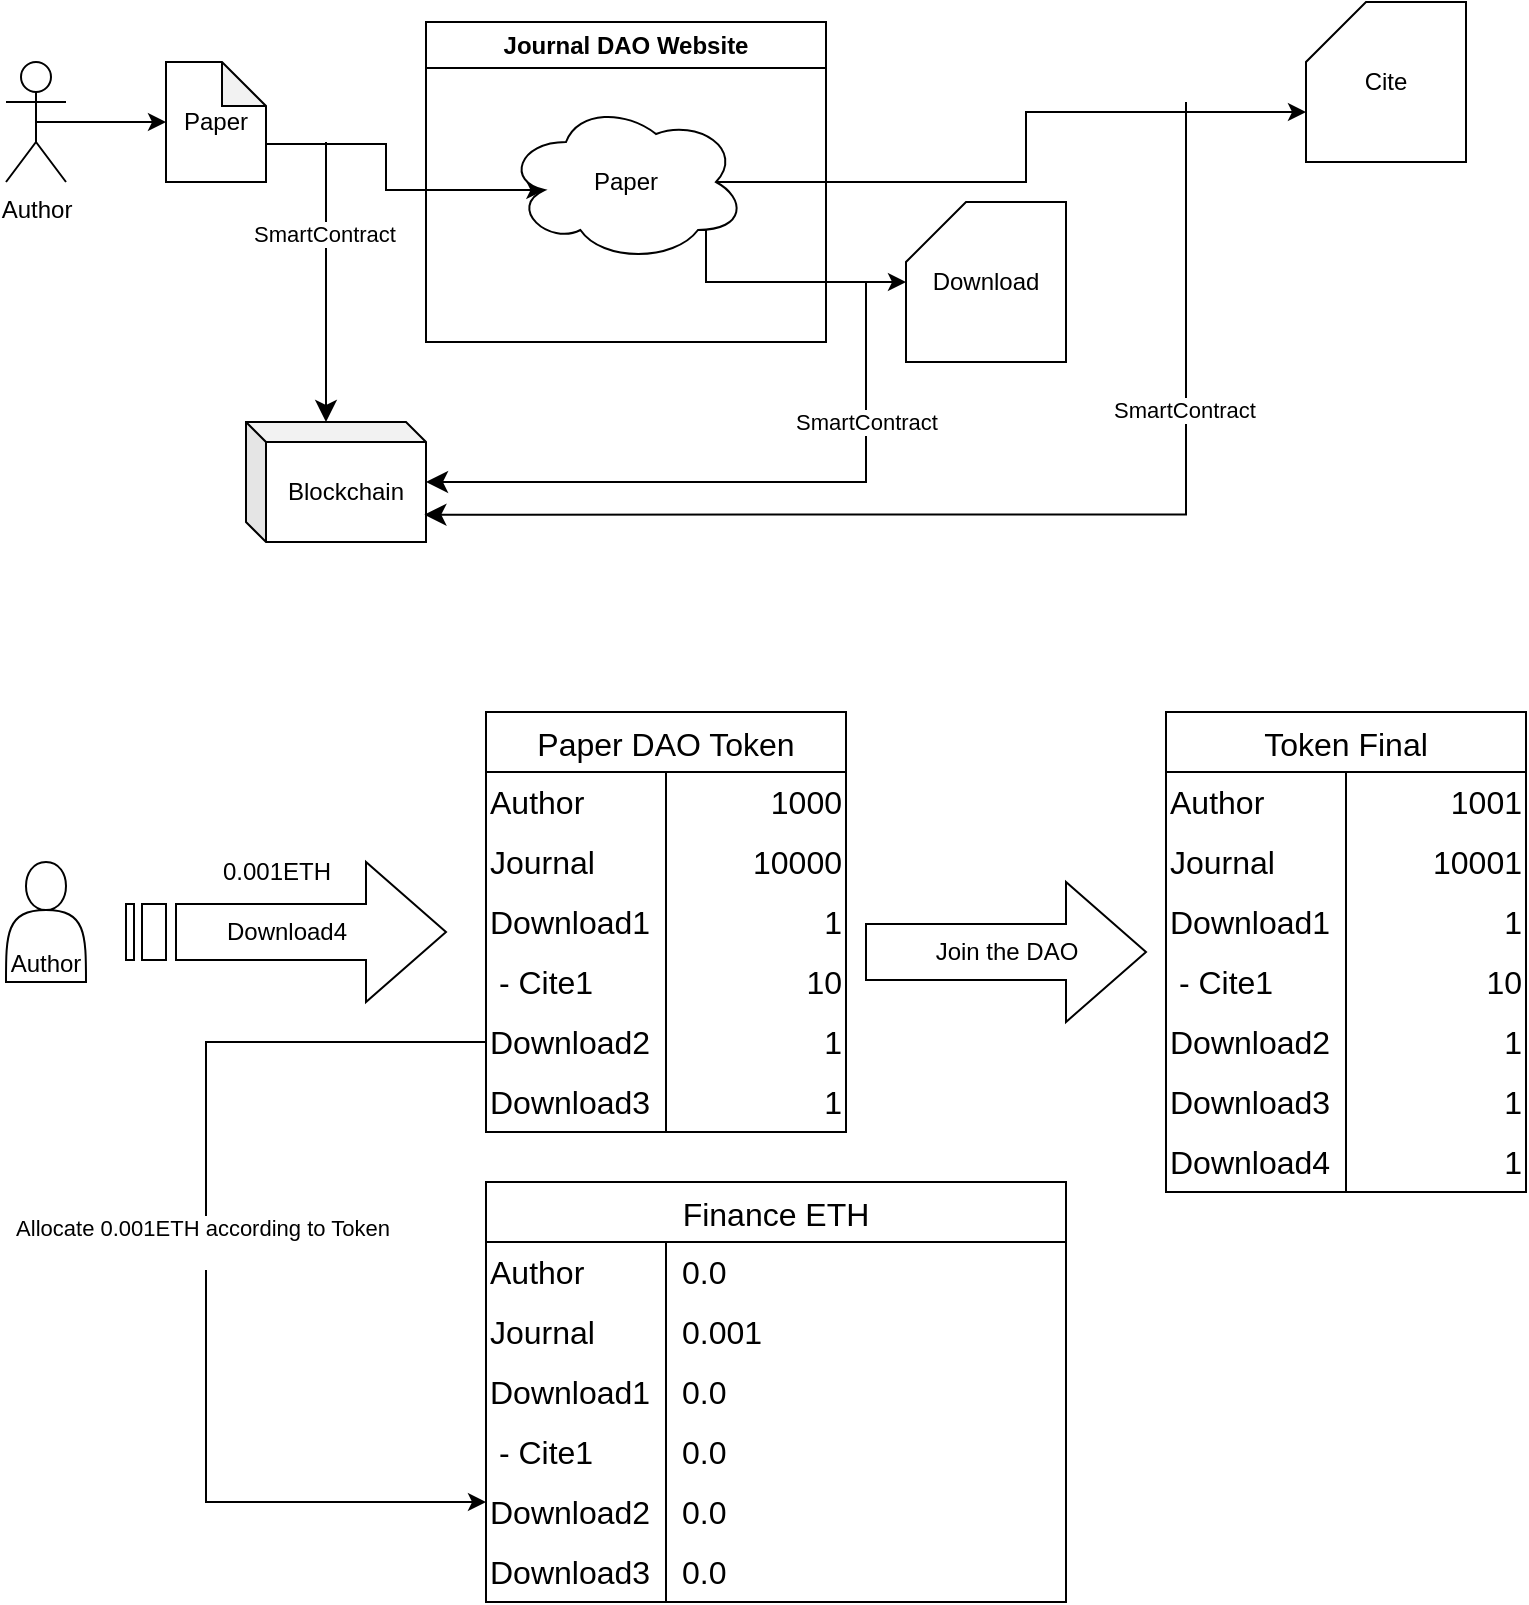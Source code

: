 <mxfile version="20.8.16" type="device"><diagram name="第 1 页" id="zsy_-dB2gt7GYkq6G5Lw"><mxGraphModel dx="1195" dy="697" grid="1" gridSize="10" guides="1" tooltips="1" connect="1" arrows="1" fold="1" page="1" pageScale="1" pageWidth="827" pageHeight="1169" math="0" shadow="0"><root><mxCell id="0"/><mxCell id="1" parent="0"/><mxCell id="0yNXAlGeTwk5jwBvm7Lt-12" style="edgeStyle=orthogonalEdgeStyle;rounded=0;orthogonalLoop=1;jettySize=auto;html=1;exitX=0.5;exitY=0.5;exitDx=0;exitDy=0;exitPerimeter=0;" edge="1" parent="1" source="0yNXAlGeTwk5jwBvm7Lt-1" target="0yNXAlGeTwk5jwBvm7Lt-6"><mxGeometry relative="1" as="geometry"/></mxCell><mxCell id="0yNXAlGeTwk5jwBvm7Lt-1" value="Author" style="shape=umlActor;verticalLabelPosition=bottom;verticalAlign=top;html=1;outlineConnect=0;" vertex="1" parent="1"><mxGeometry x="40" y="40" width="30" height="60" as="geometry"/></mxCell><mxCell id="0yNXAlGeTwk5jwBvm7Lt-20" style="edgeStyle=orthogonalEdgeStyle;rounded=0;orthogonalLoop=1;jettySize=auto;html=1;exitX=0;exitY=0;exitDx=50;exitDy=41;exitPerimeter=0;entryX=0.16;entryY=0.55;entryDx=0;entryDy=0;entryPerimeter=0;" edge="1" parent="1" source="0yNXAlGeTwk5jwBvm7Lt-6" target="0yNXAlGeTwk5jwBvm7Lt-18"><mxGeometry relative="1" as="geometry"/></mxCell><mxCell id="0yNXAlGeTwk5jwBvm7Lt-6" value="Paper" style="shape=note;whiteSpace=wrap;html=1;backgroundOutline=1;darkOpacity=0.05;size=22;" vertex="1" parent="1"><mxGeometry x="120" y="40" width="50" height="60" as="geometry"/></mxCell><mxCell id="0yNXAlGeTwk5jwBvm7Lt-7" value="Journal DAO Website" style="swimlane;whiteSpace=wrap;html=1;" vertex="1" parent="1"><mxGeometry x="250" y="20" width="200" height="160" as="geometry"><mxRectangle x="280" y="40" width="160" height="30" as="alternateBounds"/></mxGeometry></mxCell><mxCell id="0yNXAlGeTwk5jwBvm7Lt-18" value="Paper" style="ellipse;shape=cloud;whiteSpace=wrap;html=1;" vertex="1" parent="0yNXAlGeTwk5jwBvm7Lt-7"><mxGeometry x="40" y="40" width="120" height="80" as="geometry"/></mxCell><mxCell id="0yNXAlGeTwk5jwBvm7Lt-14" value="Blockchain" style="shape=cube;whiteSpace=wrap;html=1;boundedLbl=1;backgroundOutline=1;darkOpacity=0.05;darkOpacity2=0.1;size=10;" vertex="1" parent="1"><mxGeometry x="160" y="220" width="90" height="60" as="geometry"/></mxCell><mxCell id="0yNXAlGeTwk5jwBvm7Lt-22" value="" style="edgeStyle=segmentEdgeStyle;endArrow=classic;html=1;curved=0;rounded=0;endSize=8;startSize=8;entryX=0;entryY=0;entryDx=40;entryDy=0;entryPerimeter=0;" edge="1" parent="1" target="0yNXAlGeTwk5jwBvm7Lt-14"><mxGeometry width="50" height="50" relative="1" as="geometry"><mxPoint x="200" y="80" as="sourcePoint"/><mxPoint x="180" y="130" as="targetPoint"/><Array as="points"><mxPoint x="200" y="140"/><mxPoint x="200" y="140"/></Array></mxGeometry></mxCell><mxCell id="0yNXAlGeTwk5jwBvm7Lt-23" value="SmartContract" style="edgeLabel;html=1;align=center;verticalAlign=middle;resizable=0;points=[];" vertex="1" connectable="0" parent="0yNXAlGeTwk5jwBvm7Lt-22"><mxGeometry x="-0.348" y="-1" relative="1" as="geometry"><mxPoint as="offset"/></mxGeometry></mxCell><mxCell id="0yNXAlGeTwk5jwBvm7Lt-25" value="Cite" style="shape=card;whiteSpace=wrap;html=1;" vertex="1" parent="1"><mxGeometry x="690" y="10" width="80" height="80" as="geometry"/></mxCell><mxCell id="0yNXAlGeTwk5jwBvm7Lt-26" value="Download" style="shape=card;whiteSpace=wrap;html=1;" vertex="1" parent="1"><mxGeometry x="490" y="110" width="80" height="80" as="geometry"/></mxCell><mxCell id="0yNXAlGeTwk5jwBvm7Lt-27" style="edgeStyle=orthogonalEdgeStyle;rounded=0;orthogonalLoop=1;jettySize=auto;html=1;exitX=0.875;exitY=0.5;exitDx=0;exitDy=0;exitPerimeter=0;entryX=0;entryY=0;entryDx=0;entryDy=55;entryPerimeter=0;" edge="1" parent="1" source="0yNXAlGeTwk5jwBvm7Lt-18" target="0yNXAlGeTwk5jwBvm7Lt-25"><mxGeometry relative="1" as="geometry"/></mxCell><mxCell id="0yNXAlGeTwk5jwBvm7Lt-28" style="edgeStyle=orthogonalEdgeStyle;rounded=0;orthogonalLoop=1;jettySize=auto;html=1;exitX=0.8;exitY=0.8;exitDx=0;exitDy=0;exitPerimeter=0;" edge="1" parent="1" source="0yNXAlGeTwk5jwBvm7Lt-18" target="0yNXAlGeTwk5jwBvm7Lt-26"><mxGeometry relative="1" as="geometry"><Array as="points"><mxPoint x="390" y="124"/><mxPoint x="390" y="150"/></Array></mxGeometry></mxCell><mxCell id="0yNXAlGeTwk5jwBvm7Lt-29" value="" style="edgeStyle=segmentEdgeStyle;endArrow=classic;html=1;curved=0;rounded=0;endSize=8;startSize=8;" edge="1" parent="1" target="0yNXAlGeTwk5jwBvm7Lt-14"><mxGeometry width="50" height="50" relative="1" as="geometry"><mxPoint x="470" y="150" as="sourcePoint"/><mxPoint x="450" y="290" as="targetPoint"/><Array as="points"><mxPoint x="470" y="250"/></Array></mxGeometry></mxCell><mxCell id="0yNXAlGeTwk5jwBvm7Lt-30" value="SmartContract" style="edgeLabel;html=1;align=center;verticalAlign=middle;resizable=0;points=[];" vertex="1" connectable="0" parent="0yNXAlGeTwk5jwBvm7Lt-29"><mxGeometry x="-0.348" y="-1" relative="1" as="geometry"><mxPoint x="4" y="-29" as="offset"/></mxGeometry></mxCell><mxCell id="0yNXAlGeTwk5jwBvm7Lt-31" value="" style="edgeStyle=segmentEdgeStyle;endArrow=classic;html=1;curved=0;rounded=0;endSize=8;startSize=8;entryX=0.991;entryY=0.772;entryDx=0;entryDy=0;entryPerimeter=0;" edge="1" parent="1" target="0yNXAlGeTwk5jwBvm7Lt-14"><mxGeometry width="50" height="50" relative="1" as="geometry"><mxPoint x="630" y="60" as="sourcePoint"/><mxPoint x="630" y="210.0" as="targetPoint"/><Array as="points"><mxPoint x="630" y="266"/></Array></mxGeometry></mxCell><mxCell id="0yNXAlGeTwk5jwBvm7Lt-32" value="SmartContract" style="edgeLabel;html=1;align=center;verticalAlign=middle;resizable=0;points=[];" vertex="1" connectable="0" parent="0yNXAlGeTwk5jwBvm7Lt-31"><mxGeometry x="-0.348" y="-1" relative="1" as="geometry"><mxPoint y="-38" as="offset"/></mxGeometry></mxCell><mxCell id="0yNXAlGeTwk5jwBvm7Lt-39" value="Author" style="shape=actor;whiteSpace=wrap;html=1;verticalAlign=bottom;" vertex="1" parent="1"><mxGeometry x="40" y="440" width="40" height="60" as="geometry"/></mxCell><mxCell id="0yNXAlGeTwk5jwBvm7Lt-47" value="Paper DAO Token" style="shape=table;startSize=30;container=1;collapsible=0;childLayout=tableLayout;fixedRows=1;rowLines=0;fontStyle=0;strokeColor=default;fontSize=16;" vertex="1" parent="1"><mxGeometry x="280" y="365" width="180" height="210" as="geometry"/></mxCell><mxCell id="0yNXAlGeTwk5jwBvm7Lt-48" value="" style="shape=tableRow;horizontal=0;startSize=0;swimlaneHead=0;swimlaneBody=0;top=0;left=0;bottom=0;right=0;collapsible=0;dropTarget=0;fillColor=none;points=[[0,0.5],[1,0.5]];portConstraint=eastwest;strokeColor=inherit;fontSize=16;" vertex="1" parent="0yNXAlGeTwk5jwBvm7Lt-47"><mxGeometry y="30" width="180" height="30" as="geometry"/></mxCell><mxCell id="0yNXAlGeTwk5jwBvm7Lt-49" value="Author" style="shape=partialRectangle;html=1;whiteSpace=wrap;connectable=0;fillColor=none;top=0;left=0;bottom=0;right=0;overflow=hidden;pointerEvents=1;strokeColor=inherit;fontSize=16;align=left;" vertex="1" parent="0yNXAlGeTwk5jwBvm7Lt-48"><mxGeometry width="90" height="30" as="geometry"><mxRectangle width="90" height="30" as="alternateBounds"/></mxGeometry></mxCell><mxCell id="0yNXAlGeTwk5jwBvm7Lt-50" value="1000" style="shape=partialRectangle;html=1;whiteSpace=wrap;connectable=0;fillColor=none;top=0;left=0;bottom=0;right=0;align=right;spacingLeft=6;overflow=hidden;strokeColor=inherit;fontSize=16;" vertex="1" parent="0yNXAlGeTwk5jwBvm7Lt-48"><mxGeometry x="90" width="90" height="30" as="geometry"><mxRectangle width="90" height="30" as="alternateBounds"/></mxGeometry></mxCell><mxCell id="0yNXAlGeTwk5jwBvm7Lt-51" value="" style="shape=tableRow;horizontal=0;startSize=0;swimlaneHead=0;swimlaneBody=0;top=0;left=0;bottom=0;right=0;collapsible=0;dropTarget=0;fillColor=none;points=[[0,0.5],[1,0.5]];portConstraint=eastwest;strokeColor=inherit;fontSize=16;" vertex="1" parent="0yNXAlGeTwk5jwBvm7Lt-47"><mxGeometry y="60" width="180" height="30" as="geometry"/></mxCell><mxCell id="0yNXAlGeTwk5jwBvm7Lt-52" value="Journal" style="shape=partialRectangle;html=1;whiteSpace=wrap;connectable=0;fillColor=none;top=0;left=0;bottom=0;right=0;overflow=hidden;strokeColor=inherit;fontSize=16;align=left;" vertex="1" parent="0yNXAlGeTwk5jwBvm7Lt-51"><mxGeometry width="90" height="30" as="geometry"><mxRectangle width="90" height="30" as="alternateBounds"/></mxGeometry></mxCell><mxCell id="0yNXAlGeTwk5jwBvm7Lt-53" value="10000" style="shape=partialRectangle;html=1;whiteSpace=wrap;connectable=0;fillColor=none;top=0;left=0;bottom=0;right=0;align=right;spacingLeft=6;overflow=hidden;strokeColor=inherit;fontSize=16;" vertex="1" parent="0yNXAlGeTwk5jwBvm7Lt-51"><mxGeometry x="90" width="90" height="30" as="geometry"><mxRectangle width="90" height="30" as="alternateBounds"/></mxGeometry></mxCell><mxCell id="0yNXAlGeTwk5jwBvm7Lt-54" value="" style="shape=tableRow;horizontal=0;startSize=0;swimlaneHead=0;swimlaneBody=0;top=0;left=0;bottom=0;right=0;collapsible=0;dropTarget=0;fillColor=none;points=[[0,0.5],[1,0.5]];portConstraint=eastwest;strokeColor=inherit;fontSize=16;" vertex="1" parent="0yNXAlGeTwk5jwBvm7Lt-47"><mxGeometry y="90" width="180" height="30" as="geometry"/></mxCell><mxCell id="0yNXAlGeTwk5jwBvm7Lt-55" value="Download1" style="shape=partialRectangle;html=1;whiteSpace=wrap;connectable=0;fillColor=none;top=0;left=0;bottom=0;right=0;overflow=hidden;strokeColor=inherit;fontSize=16;align=left;" vertex="1" parent="0yNXAlGeTwk5jwBvm7Lt-54"><mxGeometry width="90" height="30" as="geometry"><mxRectangle width="90" height="30" as="alternateBounds"/></mxGeometry></mxCell><mxCell id="0yNXAlGeTwk5jwBvm7Lt-56" value="1" style="shape=partialRectangle;html=1;whiteSpace=wrap;connectable=0;fillColor=none;top=0;left=0;bottom=0;right=0;align=right;spacingLeft=6;overflow=hidden;strokeColor=inherit;fontSize=16;" vertex="1" parent="0yNXAlGeTwk5jwBvm7Lt-54"><mxGeometry x="90" width="90" height="30" as="geometry"><mxRectangle width="90" height="30" as="alternateBounds"/></mxGeometry></mxCell><mxCell id="0yNXAlGeTwk5jwBvm7Lt-57" style="shape=tableRow;horizontal=0;startSize=0;swimlaneHead=0;swimlaneBody=0;top=0;left=0;bottom=0;right=0;collapsible=0;dropTarget=0;fillColor=none;points=[[0,0.5],[1,0.5]];portConstraint=eastwest;strokeColor=inherit;fontSize=16;" vertex="1" parent="0yNXAlGeTwk5jwBvm7Lt-47"><mxGeometry y="120" width="180" height="30" as="geometry"/></mxCell><mxCell id="0yNXAlGeTwk5jwBvm7Lt-58" value="&amp;nbsp;- Cite1" style="shape=partialRectangle;html=1;whiteSpace=wrap;connectable=0;fillColor=none;top=0;left=0;bottom=0;right=0;overflow=hidden;strokeColor=inherit;fontSize=16;align=left;" vertex="1" parent="0yNXAlGeTwk5jwBvm7Lt-57"><mxGeometry width="90" height="30" as="geometry"><mxRectangle width="90" height="30" as="alternateBounds"/></mxGeometry></mxCell><mxCell id="0yNXAlGeTwk5jwBvm7Lt-59" value="10" style="shape=partialRectangle;html=1;whiteSpace=wrap;connectable=0;fillColor=none;top=0;left=0;bottom=0;right=0;align=right;spacingLeft=6;overflow=hidden;strokeColor=inherit;fontSize=16;" vertex="1" parent="0yNXAlGeTwk5jwBvm7Lt-57"><mxGeometry x="90" width="90" height="30" as="geometry"><mxRectangle width="90" height="30" as="alternateBounds"/></mxGeometry></mxCell><mxCell id="0yNXAlGeTwk5jwBvm7Lt-60" style="shape=tableRow;horizontal=0;startSize=0;swimlaneHead=0;swimlaneBody=0;top=0;left=0;bottom=0;right=0;collapsible=0;dropTarget=0;fillColor=none;points=[[0,0.5],[1,0.5]];portConstraint=eastwest;strokeColor=inherit;fontSize=16;" vertex="1" parent="0yNXAlGeTwk5jwBvm7Lt-47"><mxGeometry y="150" width="180" height="30" as="geometry"/></mxCell><mxCell id="0yNXAlGeTwk5jwBvm7Lt-61" value="Download2" style="shape=partialRectangle;html=1;whiteSpace=wrap;connectable=0;fillColor=none;top=0;left=0;bottom=0;right=0;overflow=hidden;strokeColor=inherit;fontSize=16;align=left;" vertex="1" parent="0yNXAlGeTwk5jwBvm7Lt-60"><mxGeometry width="90" height="30" as="geometry"><mxRectangle width="90" height="30" as="alternateBounds"/></mxGeometry></mxCell><mxCell id="0yNXAlGeTwk5jwBvm7Lt-62" value="1" style="shape=partialRectangle;html=1;whiteSpace=wrap;connectable=0;fillColor=none;top=0;left=0;bottom=0;right=0;align=right;spacingLeft=6;overflow=hidden;strokeColor=inherit;fontSize=16;" vertex="1" parent="0yNXAlGeTwk5jwBvm7Lt-60"><mxGeometry x="90" width="90" height="30" as="geometry"><mxRectangle width="90" height="30" as="alternateBounds"/></mxGeometry></mxCell><mxCell id="0yNXAlGeTwk5jwBvm7Lt-63" style="shape=tableRow;horizontal=0;startSize=0;swimlaneHead=0;swimlaneBody=0;top=0;left=0;bottom=0;right=0;collapsible=0;dropTarget=0;fillColor=none;points=[[0,0.5],[1,0.5]];portConstraint=eastwest;strokeColor=inherit;fontSize=16;" vertex="1" parent="0yNXAlGeTwk5jwBvm7Lt-47"><mxGeometry y="180" width="180" height="30" as="geometry"/></mxCell><mxCell id="0yNXAlGeTwk5jwBvm7Lt-64" value="Download3" style="shape=partialRectangle;html=1;whiteSpace=wrap;connectable=0;fillColor=none;top=0;left=0;bottom=0;right=0;overflow=hidden;strokeColor=inherit;fontSize=16;align=left;" vertex="1" parent="0yNXAlGeTwk5jwBvm7Lt-63"><mxGeometry width="90" height="30" as="geometry"><mxRectangle width="90" height="30" as="alternateBounds"/></mxGeometry></mxCell><mxCell id="0yNXAlGeTwk5jwBvm7Lt-65" value="1" style="shape=partialRectangle;html=1;whiteSpace=wrap;connectable=0;fillColor=none;top=0;left=0;bottom=0;right=0;align=right;spacingLeft=6;overflow=hidden;strokeColor=inherit;fontSize=16;" vertex="1" parent="0yNXAlGeTwk5jwBvm7Lt-63"><mxGeometry x="90" width="90" height="30" as="geometry"><mxRectangle width="90" height="30" as="alternateBounds"/></mxGeometry></mxCell><mxCell id="0yNXAlGeTwk5jwBvm7Lt-67" value="Download4" style="html=1;shadow=0;dashed=0;align=center;verticalAlign=middle;shape=mxgraph.arrows2.stripedArrow;dy=0.6;dx=40;notch=25;" vertex="1" parent="1"><mxGeometry x="100" y="440" width="160" height="70" as="geometry"/></mxCell><mxCell id="0yNXAlGeTwk5jwBvm7Lt-68" value="Token Final" style="shape=table;startSize=30;container=1;collapsible=0;childLayout=tableLayout;fixedRows=1;rowLines=0;fontStyle=0;strokeColor=default;fontSize=16;" vertex="1" parent="1"><mxGeometry x="620" y="365" width="180" height="240" as="geometry"/></mxCell><mxCell id="0yNXAlGeTwk5jwBvm7Lt-69" value="" style="shape=tableRow;horizontal=0;startSize=0;swimlaneHead=0;swimlaneBody=0;top=0;left=0;bottom=0;right=0;collapsible=0;dropTarget=0;fillColor=none;points=[[0,0.5],[1,0.5]];portConstraint=eastwest;strokeColor=inherit;fontSize=16;" vertex="1" parent="0yNXAlGeTwk5jwBvm7Lt-68"><mxGeometry y="30" width="180" height="30" as="geometry"/></mxCell><mxCell id="0yNXAlGeTwk5jwBvm7Lt-70" value="Author" style="shape=partialRectangle;html=1;whiteSpace=wrap;connectable=0;fillColor=none;top=0;left=0;bottom=0;right=0;overflow=hidden;pointerEvents=1;strokeColor=inherit;fontSize=16;align=left;" vertex="1" parent="0yNXAlGeTwk5jwBvm7Lt-69"><mxGeometry width="90" height="30" as="geometry"><mxRectangle width="90" height="30" as="alternateBounds"/></mxGeometry></mxCell><mxCell id="0yNXAlGeTwk5jwBvm7Lt-71" value="1001" style="shape=partialRectangle;html=1;whiteSpace=wrap;connectable=0;fillColor=none;top=0;left=0;bottom=0;right=0;align=right;spacingLeft=6;overflow=hidden;strokeColor=inherit;fontSize=16;" vertex="1" parent="0yNXAlGeTwk5jwBvm7Lt-69"><mxGeometry x="90" width="90" height="30" as="geometry"><mxRectangle width="90" height="30" as="alternateBounds"/></mxGeometry></mxCell><mxCell id="0yNXAlGeTwk5jwBvm7Lt-72" value="" style="shape=tableRow;horizontal=0;startSize=0;swimlaneHead=0;swimlaneBody=0;top=0;left=0;bottom=0;right=0;collapsible=0;dropTarget=0;fillColor=none;points=[[0,0.5],[1,0.5]];portConstraint=eastwest;strokeColor=inherit;fontSize=16;" vertex="1" parent="0yNXAlGeTwk5jwBvm7Lt-68"><mxGeometry y="60" width="180" height="30" as="geometry"/></mxCell><mxCell id="0yNXAlGeTwk5jwBvm7Lt-73" value="Journal" style="shape=partialRectangle;html=1;whiteSpace=wrap;connectable=0;fillColor=none;top=0;left=0;bottom=0;right=0;overflow=hidden;strokeColor=inherit;fontSize=16;align=left;" vertex="1" parent="0yNXAlGeTwk5jwBvm7Lt-72"><mxGeometry width="90" height="30" as="geometry"><mxRectangle width="90" height="30" as="alternateBounds"/></mxGeometry></mxCell><mxCell id="0yNXAlGeTwk5jwBvm7Lt-74" value="10001" style="shape=partialRectangle;html=1;whiteSpace=wrap;connectable=0;fillColor=none;top=0;left=0;bottom=0;right=0;align=right;spacingLeft=6;overflow=hidden;strokeColor=inherit;fontSize=16;" vertex="1" parent="0yNXAlGeTwk5jwBvm7Lt-72"><mxGeometry x="90" width="90" height="30" as="geometry"><mxRectangle width="90" height="30" as="alternateBounds"/></mxGeometry></mxCell><mxCell id="0yNXAlGeTwk5jwBvm7Lt-75" value="" style="shape=tableRow;horizontal=0;startSize=0;swimlaneHead=0;swimlaneBody=0;top=0;left=0;bottom=0;right=0;collapsible=0;dropTarget=0;fillColor=none;points=[[0,0.5],[1,0.5]];portConstraint=eastwest;strokeColor=inherit;fontSize=16;" vertex="1" parent="0yNXAlGeTwk5jwBvm7Lt-68"><mxGeometry y="90" width="180" height="30" as="geometry"/></mxCell><mxCell id="0yNXAlGeTwk5jwBvm7Lt-76" value="Download1" style="shape=partialRectangle;html=1;whiteSpace=wrap;connectable=0;fillColor=none;top=0;left=0;bottom=0;right=0;overflow=hidden;strokeColor=inherit;fontSize=16;align=left;" vertex="1" parent="0yNXAlGeTwk5jwBvm7Lt-75"><mxGeometry width="90" height="30" as="geometry"><mxRectangle width="90" height="30" as="alternateBounds"/></mxGeometry></mxCell><mxCell id="0yNXAlGeTwk5jwBvm7Lt-77" value="1" style="shape=partialRectangle;html=1;whiteSpace=wrap;connectable=0;fillColor=none;top=0;left=0;bottom=0;right=0;align=right;spacingLeft=6;overflow=hidden;strokeColor=inherit;fontSize=16;" vertex="1" parent="0yNXAlGeTwk5jwBvm7Lt-75"><mxGeometry x="90" width="90" height="30" as="geometry"><mxRectangle width="90" height="30" as="alternateBounds"/></mxGeometry></mxCell><mxCell id="0yNXAlGeTwk5jwBvm7Lt-78" style="shape=tableRow;horizontal=0;startSize=0;swimlaneHead=0;swimlaneBody=0;top=0;left=0;bottom=0;right=0;collapsible=0;dropTarget=0;fillColor=none;points=[[0,0.5],[1,0.5]];portConstraint=eastwest;strokeColor=inherit;fontSize=16;" vertex="1" parent="0yNXAlGeTwk5jwBvm7Lt-68"><mxGeometry y="120" width="180" height="30" as="geometry"/></mxCell><mxCell id="0yNXAlGeTwk5jwBvm7Lt-79" value="&amp;nbsp;- Cite1" style="shape=partialRectangle;html=1;whiteSpace=wrap;connectable=0;fillColor=none;top=0;left=0;bottom=0;right=0;overflow=hidden;strokeColor=inherit;fontSize=16;align=left;" vertex="1" parent="0yNXAlGeTwk5jwBvm7Lt-78"><mxGeometry width="90" height="30" as="geometry"><mxRectangle width="90" height="30" as="alternateBounds"/></mxGeometry></mxCell><mxCell id="0yNXAlGeTwk5jwBvm7Lt-80" value="10" style="shape=partialRectangle;html=1;whiteSpace=wrap;connectable=0;fillColor=none;top=0;left=0;bottom=0;right=0;align=right;spacingLeft=6;overflow=hidden;strokeColor=inherit;fontSize=16;" vertex="1" parent="0yNXAlGeTwk5jwBvm7Lt-78"><mxGeometry x="90" width="90" height="30" as="geometry"><mxRectangle width="90" height="30" as="alternateBounds"/></mxGeometry></mxCell><mxCell id="0yNXAlGeTwk5jwBvm7Lt-81" style="shape=tableRow;horizontal=0;startSize=0;swimlaneHead=0;swimlaneBody=0;top=0;left=0;bottom=0;right=0;collapsible=0;dropTarget=0;fillColor=none;points=[[0,0.5],[1,0.5]];portConstraint=eastwest;strokeColor=inherit;fontSize=16;" vertex="1" parent="0yNXAlGeTwk5jwBvm7Lt-68"><mxGeometry y="150" width="180" height="30" as="geometry"/></mxCell><mxCell id="0yNXAlGeTwk5jwBvm7Lt-82" value="Download2" style="shape=partialRectangle;html=1;whiteSpace=wrap;connectable=0;fillColor=none;top=0;left=0;bottom=0;right=0;overflow=hidden;strokeColor=inherit;fontSize=16;align=left;" vertex="1" parent="0yNXAlGeTwk5jwBvm7Lt-81"><mxGeometry width="90" height="30" as="geometry"><mxRectangle width="90" height="30" as="alternateBounds"/></mxGeometry></mxCell><mxCell id="0yNXAlGeTwk5jwBvm7Lt-83" value="1" style="shape=partialRectangle;html=1;whiteSpace=wrap;connectable=0;fillColor=none;top=0;left=0;bottom=0;right=0;align=right;spacingLeft=6;overflow=hidden;strokeColor=inherit;fontSize=16;" vertex="1" parent="0yNXAlGeTwk5jwBvm7Lt-81"><mxGeometry x="90" width="90" height="30" as="geometry"><mxRectangle width="90" height="30" as="alternateBounds"/></mxGeometry></mxCell><mxCell id="0yNXAlGeTwk5jwBvm7Lt-84" style="shape=tableRow;horizontal=0;startSize=0;swimlaneHead=0;swimlaneBody=0;top=0;left=0;bottom=0;right=0;collapsible=0;dropTarget=0;fillColor=none;points=[[0,0.5],[1,0.5]];portConstraint=eastwest;strokeColor=inherit;fontSize=16;" vertex="1" parent="0yNXAlGeTwk5jwBvm7Lt-68"><mxGeometry y="180" width="180" height="30" as="geometry"/></mxCell><mxCell id="0yNXAlGeTwk5jwBvm7Lt-85" value="Download3" style="shape=partialRectangle;html=1;whiteSpace=wrap;connectable=0;fillColor=none;top=0;left=0;bottom=0;right=0;overflow=hidden;strokeColor=inherit;fontSize=16;align=left;" vertex="1" parent="0yNXAlGeTwk5jwBvm7Lt-84"><mxGeometry width="90" height="30" as="geometry"><mxRectangle width="90" height="30" as="alternateBounds"/></mxGeometry></mxCell><mxCell id="0yNXAlGeTwk5jwBvm7Lt-86" value="1" style="shape=partialRectangle;html=1;whiteSpace=wrap;connectable=0;fillColor=none;top=0;left=0;bottom=0;right=0;align=right;spacingLeft=6;overflow=hidden;strokeColor=inherit;fontSize=16;" vertex="1" parent="0yNXAlGeTwk5jwBvm7Lt-84"><mxGeometry x="90" width="90" height="30" as="geometry"><mxRectangle width="90" height="30" as="alternateBounds"/></mxGeometry></mxCell><mxCell id="0yNXAlGeTwk5jwBvm7Lt-87" style="shape=tableRow;horizontal=0;startSize=0;swimlaneHead=0;swimlaneBody=0;top=0;left=0;bottom=0;right=0;collapsible=0;dropTarget=0;fillColor=none;points=[[0,0.5],[1,0.5]];portConstraint=eastwest;strokeColor=inherit;fontSize=16;" vertex="1" parent="0yNXAlGeTwk5jwBvm7Lt-68"><mxGeometry y="210" width="180" height="30" as="geometry"/></mxCell><mxCell id="0yNXAlGeTwk5jwBvm7Lt-88" value="Download4" style="shape=partialRectangle;html=1;whiteSpace=wrap;connectable=0;fillColor=none;top=0;left=0;bottom=0;right=0;overflow=hidden;strokeColor=inherit;fontSize=16;align=left;" vertex="1" parent="0yNXAlGeTwk5jwBvm7Lt-87"><mxGeometry width="90" height="30" as="geometry"><mxRectangle width="90" height="30" as="alternateBounds"/></mxGeometry></mxCell><mxCell id="0yNXAlGeTwk5jwBvm7Lt-89" value="1" style="shape=partialRectangle;html=1;whiteSpace=wrap;connectable=0;fillColor=none;top=0;left=0;bottom=0;right=0;align=right;spacingLeft=6;overflow=hidden;strokeColor=inherit;fontSize=16;" vertex="1" parent="0yNXAlGeTwk5jwBvm7Lt-87"><mxGeometry x="90" width="90" height="30" as="geometry"><mxRectangle width="90" height="30" as="alternateBounds"/></mxGeometry></mxCell><mxCell id="0yNXAlGeTwk5jwBvm7Lt-96" value="Finance ETH" style="shape=table;startSize=30;container=1;collapsible=0;childLayout=tableLayout;fixedRows=1;rowLines=0;fontStyle=0;strokeColor=default;fontSize=16;" vertex="1" parent="1"><mxGeometry x="280" y="600" width="290" height="210" as="geometry"/></mxCell><mxCell id="0yNXAlGeTwk5jwBvm7Lt-97" value="" style="shape=tableRow;horizontal=0;startSize=0;swimlaneHead=0;swimlaneBody=0;top=0;left=0;bottom=0;right=0;collapsible=0;dropTarget=0;fillColor=none;points=[[0,0.5],[1,0.5]];portConstraint=eastwest;strokeColor=inherit;fontSize=16;" vertex="1" parent="0yNXAlGeTwk5jwBvm7Lt-96"><mxGeometry y="30" width="290" height="30" as="geometry"/></mxCell><mxCell id="0yNXAlGeTwk5jwBvm7Lt-98" value="Author" style="shape=partialRectangle;html=1;whiteSpace=wrap;connectable=0;fillColor=none;top=0;left=0;bottom=0;right=0;overflow=hidden;pointerEvents=1;strokeColor=inherit;fontSize=16;align=left;" vertex="1" parent="0yNXAlGeTwk5jwBvm7Lt-97"><mxGeometry width="90" height="30" as="geometry"><mxRectangle width="90" height="30" as="alternateBounds"/></mxGeometry></mxCell><mxCell id="0yNXAlGeTwk5jwBvm7Lt-99" value="0.0" style="shape=partialRectangle;html=1;whiteSpace=wrap;connectable=0;fillColor=none;top=0;left=0;bottom=0;right=0;align=left;spacingLeft=6;overflow=hidden;strokeColor=inherit;fontSize=16;" vertex="1" parent="0yNXAlGeTwk5jwBvm7Lt-97"><mxGeometry x="90" width="200" height="30" as="geometry"><mxRectangle width="200" height="30" as="alternateBounds"/></mxGeometry></mxCell><mxCell id="0yNXAlGeTwk5jwBvm7Lt-100" value="" style="shape=tableRow;horizontal=0;startSize=0;swimlaneHead=0;swimlaneBody=0;top=0;left=0;bottom=0;right=0;collapsible=0;dropTarget=0;fillColor=none;points=[[0,0.5],[1,0.5]];portConstraint=eastwest;strokeColor=inherit;fontSize=16;" vertex="1" parent="0yNXAlGeTwk5jwBvm7Lt-96"><mxGeometry y="60" width="290" height="30" as="geometry"/></mxCell><mxCell id="0yNXAlGeTwk5jwBvm7Lt-101" value="Journal" style="shape=partialRectangle;html=1;whiteSpace=wrap;connectable=0;fillColor=none;top=0;left=0;bottom=0;right=0;overflow=hidden;strokeColor=inherit;fontSize=16;align=left;" vertex="1" parent="0yNXAlGeTwk5jwBvm7Lt-100"><mxGeometry width="90" height="30" as="geometry"><mxRectangle width="90" height="30" as="alternateBounds"/></mxGeometry></mxCell><mxCell id="0yNXAlGeTwk5jwBvm7Lt-102" value="0.001" style="shape=partialRectangle;html=1;whiteSpace=wrap;connectable=0;fillColor=none;top=0;left=0;bottom=0;right=0;align=left;spacingLeft=6;overflow=hidden;strokeColor=inherit;fontSize=16;" vertex="1" parent="0yNXAlGeTwk5jwBvm7Lt-100"><mxGeometry x="90" width="200" height="30" as="geometry"><mxRectangle width="200" height="30" as="alternateBounds"/></mxGeometry></mxCell><mxCell id="0yNXAlGeTwk5jwBvm7Lt-103" value="" style="shape=tableRow;horizontal=0;startSize=0;swimlaneHead=0;swimlaneBody=0;top=0;left=0;bottom=0;right=0;collapsible=0;dropTarget=0;fillColor=none;points=[[0,0.5],[1,0.5]];portConstraint=eastwest;strokeColor=inherit;fontSize=16;" vertex="1" parent="0yNXAlGeTwk5jwBvm7Lt-96"><mxGeometry y="90" width="290" height="30" as="geometry"/></mxCell><mxCell id="0yNXAlGeTwk5jwBvm7Lt-104" value="Download1" style="shape=partialRectangle;html=1;whiteSpace=wrap;connectable=0;fillColor=none;top=0;left=0;bottom=0;right=0;overflow=hidden;strokeColor=inherit;fontSize=16;align=left;" vertex="1" parent="0yNXAlGeTwk5jwBvm7Lt-103"><mxGeometry width="90" height="30" as="geometry"><mxRectangle width="90" height="30" as="alternateBounds"/></mxGeometry></mxCell><mxCell id="0yNXAlGeTwk5jwBvm7Lt-105" value="0.0" style="shape=partialRectangle;html=1;whiteSpace=wrap;connectable=0;fillColor=none;top=0;left=0;bottom=0;right=0;align=left;spacingLeft=6;overflow=hidden;strokeColor=inherit;fontSize=16;" vertex="1" parent="0yNXAlGeTwk5jwBvm7Lt-103"><mxGeometry x="90" width="200" height="30" as="geometry"><mxRectangle width="200" height="30" as="alternateBounds"/></mxGeometry></mxCell><mxCell id="0yNXAlGeTwk5jwBvm7Lt-106" style="shape=tableRow;horizontal=0;startSize=0;swimlaneHead=0;swimlaneBody=0;top=0;left=0;bottom=0;right=0;collapsible=0;dropTarget=0;fillColor=none;points=[[0,0.5],[1,0.5]];portConstraint=eastwest;strokeColor=inherit;fontSize=16;" vertex="1" parent="0yNXAlGeTwk5jwBvm7Lt-96"><mxGeometry y="120" width="290" height="30" as="geometry"/></mxCell><mxCell id="0yNXAlGeTwk5jwBvm7Lt-107" value="&amp;nbsp;- Cite1" style="shape=partialRectangle;html=1;whiteSpace=wrap;connectable=0;fillColor=none;top=0;left=0;bottom=0;right=0;overflow=hidden;strokeColor=inherit;fontSize=16;align=left;" vertex="1" parent="0yNXAlGeTwk5jwBvm7Lt-106"><mxGeometry width="90" height="30" as="geometry"><mxRectangle width="90" height="30" as="alternateBounds"/></mxGeometry></mxCell><mxCell id="0yNXAlGeTwk5jwBvm7Lt-108" value="0.0" style="shape=partialRectangle;html=1;whiteSpace=wrap;connectable=0;fillColor=none;top=0;left=0;bottom=0;right=0;align=left;spacingLeft=6;overflow=hidden;strokeColor=inherit;fontSize=16;" vertex="1" parent="0yNXAlGeTwk5jwBvm7Lt-106"><mxGeometry x="90" width="200" height="30" as="geometry"><mxRectangle width="200" height="30" as="alternateBounds"/></mxGeometry></mxCell><mxCell id="0yNXAlGeTwk5jwBvm7Lt-109" style="shape=tableRow;horizontal=0;startSize=0;swimlaneHead=0;swimlaneBody=0;top=0;left=0;bottom=0;right=0;collapsible=0;dropTarget=0;fillColor=none;points=[[0,0.5],[1,0.5]];portConstraint=eastwest;strokeColor=inherit;fontSize=16;" vertex="1" parent="0yNXAlGeTwk5jwBvm7Lt-96"><mxGeometry y="150" width="290" height="30" as="geometry"/></mxCell><mxCell id="0yNXAlGeTwk5jwBvm7Lt-110" value="Download2" style="shape=partialRectangle;html=1;whiteSpace=wrap;connectable=0;fillColor=none;top=0;left=0;bottom=0;right=0;overflow=hidden;strokeColor=inherit;fontSize=16;align=left;" vertex="1" parent="0yNXAlGeTwk5jwBvm7Lt-109"><mxGeometry width="90" height="30" as="geometry"><mxRectangle width="90" height="30" as="alternateBounds"/></mxGeometry></mxCell><mxCell id="0yNXAlGeTwk5jwBvm7Lt-111" value="0.0" style="shape=partialRectangle;html=1;whiteSpace=wrap;connectable=0;fillColor=none;top=0;left=0;bottom=0;right=0;align=left;spacingLeft=6;overflow=hidden;strokeColor=inherit;fontSize=16;" vertex="1" parent="0yNXAlGeTwk5jwBvm7Lt-109"><mxGeometry x="90" width="200" height="30" as="geometry"><mxRectangle width="200" height="30" as="alternateBounds"/></mxGeometry></mxCell><mxCell id="0yNXAlGeTwk5jwBvm7Lt-112" style="shape=tableRow;horizontal=0;startSize=0;swimlaneHead=0;swimlaneBody=0;top=0;left=0;bottom=0;right=0;collapsible=0;dropTarget=0;fillColor=none;points=[[0,0.5],[1,0.5]];portConstraint=eastwest;strokeColor=inherit;fontSize=16;" vertex="1" parent="0yNXAlGeTwk5jwBvm7Lt-96"><mxGeometry y="180" width="290" height="30" as="geometry"/></mxCell><mxCell id="0yNXAlGeTwk5jwBvm7Lt-113" value="Download3" style="shape=partialRectangle;html=1;whiteSpace=wrap;connectable=0;fillColor=none;top=0;left=0;bottom=0;right=0;overflow=hidden;strokeColor=inherit;fontSize=16;align=left;" vertex="1" parent="0yNXAlGeTwk5jwBvm7Lt-112"><mxGeometry width="90" height="30" as="geometry"><mxRectangle width="90" height="30" as="alternateBounds"/></mxGeometry></mxCell><mxCell id="0yNXAlGeTwk5jwBvm7Lt-114" value="0.0" style="shape=partialRectangle;html=1;whiteSpace=wrap;connectable=0;fillColor=none;top=0;left=0;bottom=0;right=0;align=left;spacingLeft=6;overflow=hidden;strokeColor=inherit;fontSize=16;" vertex="1" parent="0yNXAlGeTwk5jwBvm7Lt-112"><mxGeometry x="90" width="200" height="30" as="geometry"><mxRectangle width="200" height="30" as="alternateBounds"/></mxGeometry></mxCell><mxCell id="0yNXAlGeTwk5jwBvm7Lt-115" style="edgeStyle=orthogonalEdgeStyle;rounded=0;orthogonalLoop=1;jettySize=auto;html=1;exitX=0;exitY=0.5;exitDx=0;exitDy=0;" edge="1" parent="1" source="0yNXAlGeTwk5jwBvm7Lt-60"><mxGeometry relative="1" as="geometry"><mxPoint x="280" y="760" as="targetPoint"/><Array as="points"><mxPoint x="140" y="530"/><mxPoint x="140" y="760"/><mxPoint x="280" y="760"/></Array></mxGeometry></mxCell><mxCell id="0yNXAlGeTwk5jwBvm7Lt-117" value="&lt;div&gt;Allocate 0.001ETH according to Token&lt;/div&gt;&lt;div&gt;&lt;br&gt;&lt;/div&gt;" style="edgeLabel;html=1;align=center;verticalAlign=middle;resizable=0;points=[];" vertex="1" connectable="0" parent="0yNXAlGeTwk5jwBvm7Lt-115"><mxGeometry x="-0.059" y="-2" relative="1" as="geometry"><mxPoint as="offset"/></mxGeometry></mxCell><mxCell id="0yNXAlGeTwk5jwBvm7Lt-116" value="0.001ETH" style="text;html=1;align=center;verticalAlign=middle;resizable=0;points=[];autosize=1;strokeColor=none;fillColor=none;" vertex="1" parent="1"><mxGeometry x="135" y="430" width="80" height="30" as="geometry"/></mxCell><mxCell id="0yNXAlGeTwk5jwBvm7Lt-118" value="Join the DAO" style="html=1;shadow=0;dashed=0;align=center;verticalAlign=middle;shape=mxgraph.arrows2.arrow;dy=0.6;dx=40;notch=0;" vertex="1" parent="1"><mxGeometry x="470" y="450" width="140" height="70" as="geometry"/></mxCell></root></mxGraphModel></diagram></mxfile>